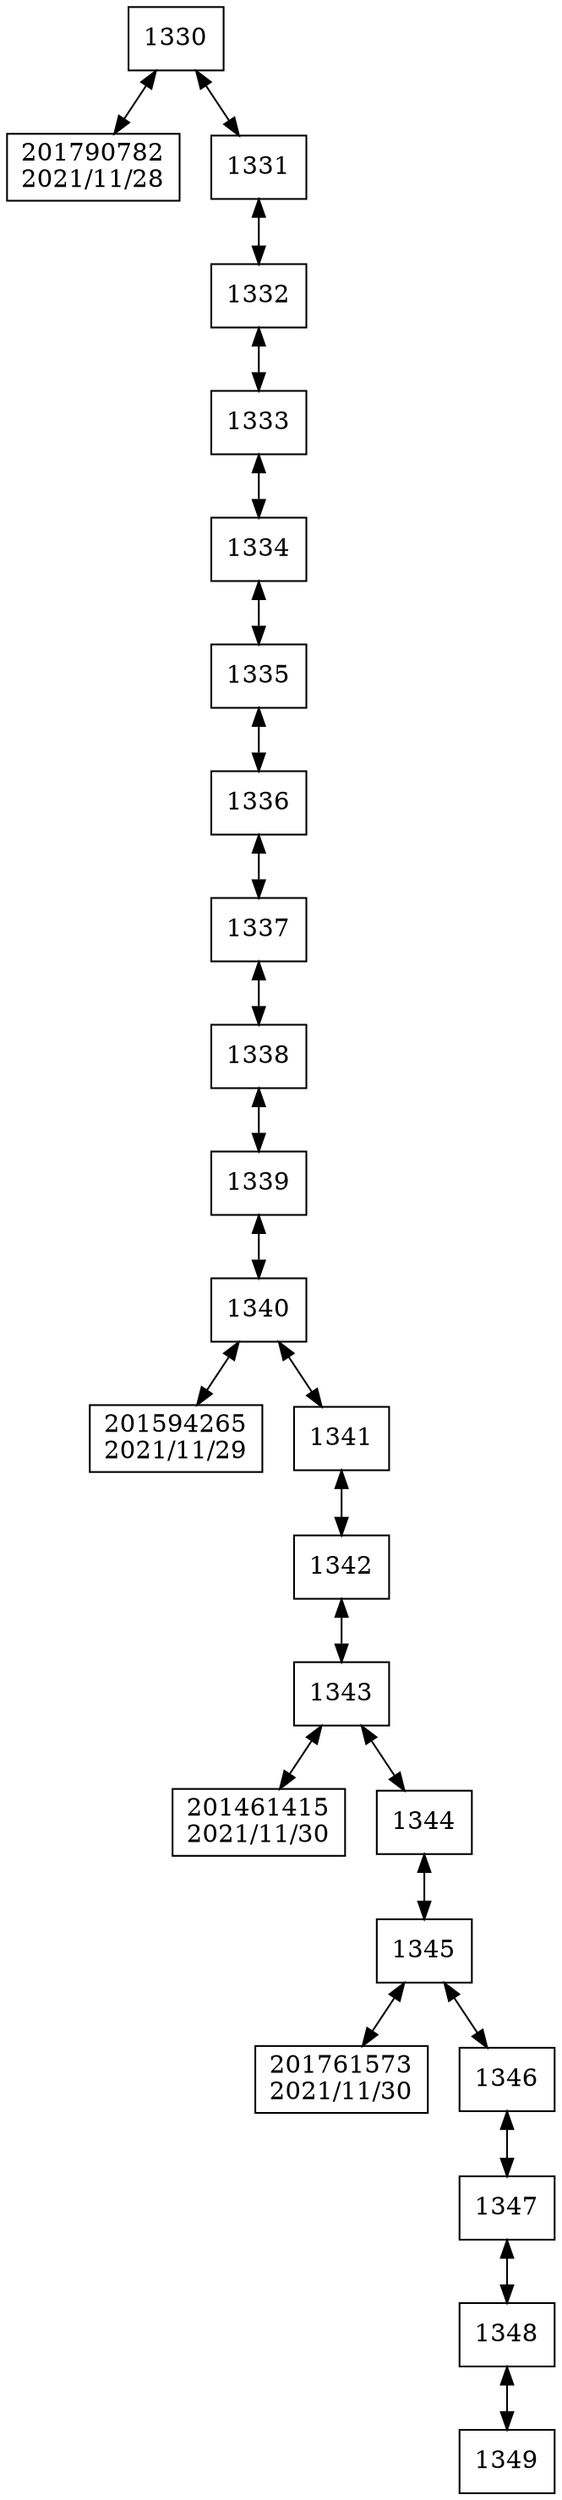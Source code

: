 digraph G{
 rankdir = TB; 
node [shape=box]; 
compound=true; 
"1330"[label="1330"];
"201790782"[label="201790782
2021/11/28"];
"1331"[label="1331"];
"1332"[label="1332"];
"1333"[label="1333"];
"1334"[label="1334"];
"1335"[label="1335"];
"1336"[label="1336"];
"1337"[label="1337"];
"1338"[label="1338"];
"1339"[label="1339"];
"1340"[label="1340"];
"201594265"[label="201594265
2021/11/29"];
"1341"[label="1341"];
"1342"[label="1342"];
"1343"[label="1343"];
"201461415"[label="201461415
2021/11/30"];
"1344"[label="1344"];
"1345"[label="1345"];
"201761573"[label="201761573
2021/11/30"];
"1346"[label="1346"];
"1347"[label="1347"];
"1348"[label="1348"];
"1349"[label="1349"];
"1330" -> "201790782"[dir="both"];
"1330" -> "1331"[dir="both"];
"1331" -> "1332"[dir="both"];
"1332" -> "1333"[dir="both"];
"1333" -> "1334"[dir="both"];
"1334" -> "1335"[dir="both"];
"1335" -> "1336"[dir="both"];
"1336" -> "1337"[dir="both"];
"1337" -> "1338"[dir="both"];
"1338" -> "1339"[dir="both"];
"1339" -> "1340"[dir="both"];
"1340" -> "201594265"[dir="both"];
"1340" -> "1341"[dir="both"];
"1341" -> "1342"[dir="both"];
"1342" -> "1343"[dir="both"];
"1343" -> "201461415"[dir="both"];
"1343" -> "1344"[dir="both"];
"1344" -> "1345"[dir="both"];
"1345" -> "201761573"[dir="both"];
"1345" -> "1346"[dir="both"];
"1346" -> "1347"[dir="both"];
"1347" -> "1348"[dir="both"];
"1348" -> "1349"[dir="both"];

}

